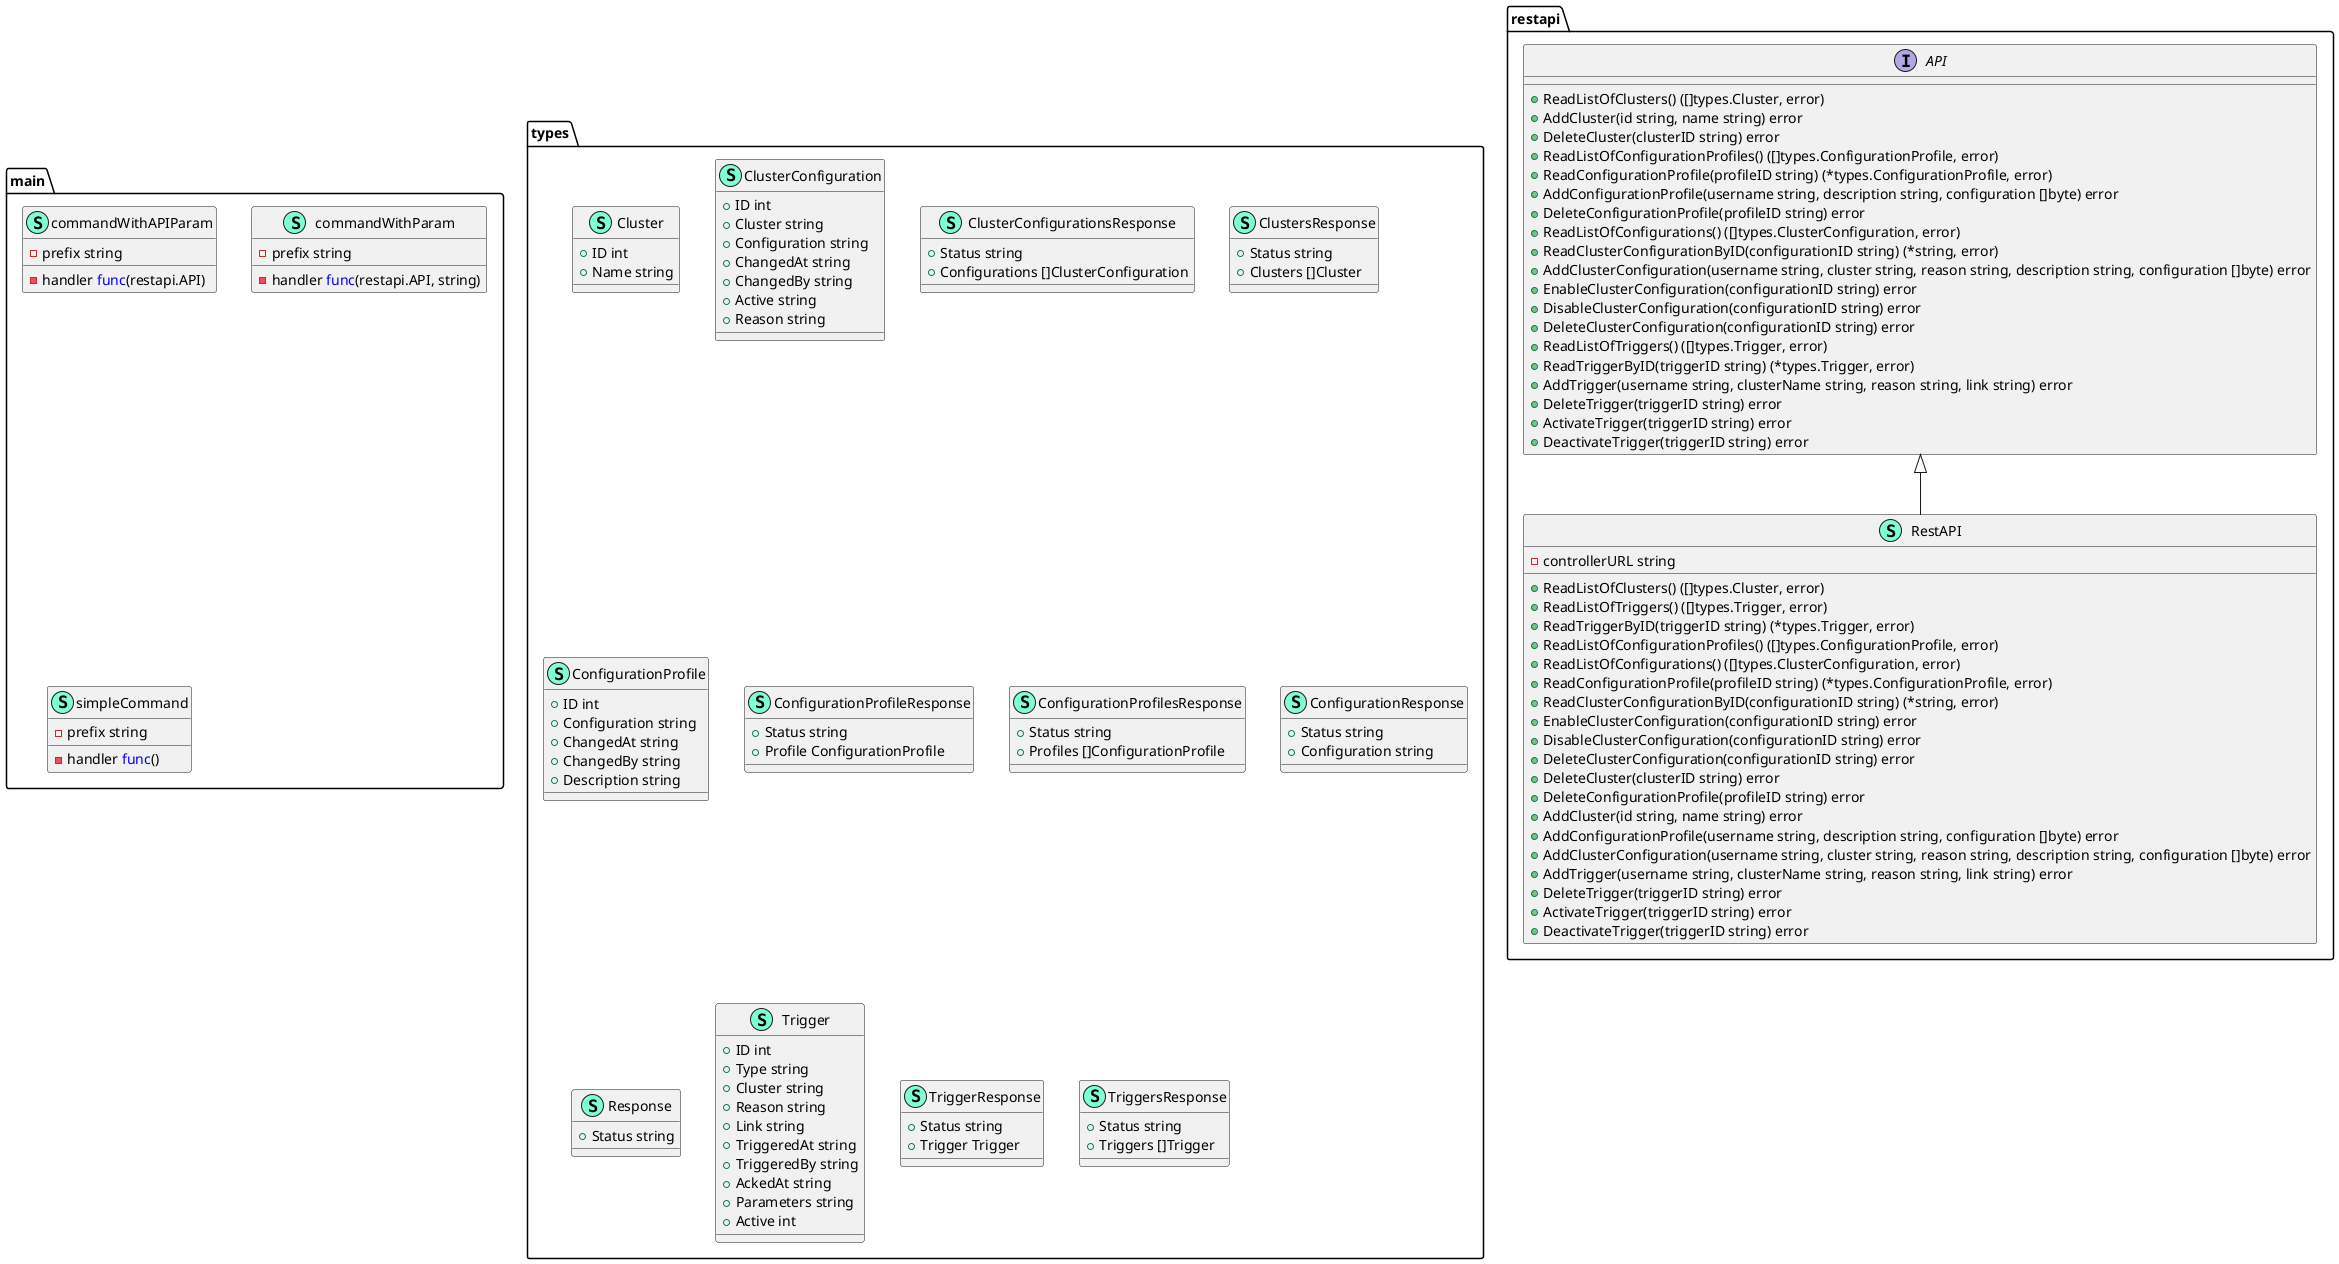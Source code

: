 @startuml
namespace main {
    class commandWithAPIParam << (S,Aquamarine) >> {
        - prefix string
        - handler <font color=blue>func</font>(restapi.API) 

    }
    class commandWithParam << (S,Aquamarine) >> {
        - prefix string
        - handler <font color=blue>func</font>(restapi.API, string) 

    }
    class simpleCommand << (S,Aquamarine) >> {
        - prefix string
        - handler <font color=blue>func</font>() 

    }
}


namespace restapi {
    interface API  {
        + ReadListOfClusters() ([]types.Cluster, error)
        + AddCluster(id string, name string) error
        + DeleteCluster(clusterID string) error
        + ReadListOfConfigurationProfiles() ([]types.ConfigurationProfile, error)
        + ReadConfigurationProfile(profileID string) (*types.ConfigurationProfile, error)
        + AddConfigurationProfile(username string, description string, configuration []byte) error
        + DeleteConfigurationProfile(profileID string) error
        + ReadListOfConfigurations() ([]types.ClusterConfiguration, error)
        + ReadClusterConfigurationByID(configurationID string) (*string, error)
        + AddClusterConfiguration(username string, cluster string, reason string, description string, configuration []byte) error
        + EnableClusterConfiguration(configurationID string) error
        + DisableClusterConfiguration(configurationID string) error
        + DeleteClusterConfiguration(configurationID string) error
        + ReadListOfTriggers() ([]types.Trigger, error)
        + ReadTriggerByID(triggerID string) (*types.Trigger, error)
        + AddTrigger(username string, clusterName string, reason string, link string) error
        + DeleteTrigger(triggerID string) error
        + ActivateTrigger(triggerID string) error
        + DeactivateTrigger(triggerID string) error

    }
    class RestAPI << (S,Aquamarine) >> {
        - controllerURL string

        + ReadListOfClusters() ([]types.Cluster, error)
        + ReadListOfTriggers() ([]types.Trigger, error)
        + ReadTriggerByID(triggerID string) (*types.Trigger, error)
        + ReadListOfConfigurationProfiles() ([]types.ConfigurationProfile, error)
        + ReadListOfConfigurations() ([]types.ClusterConfiguration, error)
        + ReadConfigurationProfile(profileID string) (*types.ConfigurationProfile, error)
        + ReadClusterConfigurationByID(configurationID string) (*string, error)
        + EnableClusterConfiguration(configurationID string) error
        + DisableClusterConfiguration(configurationID string) error
        + DeleteClusterConfiguration(configurationID string) error
        + DeleteCluster(clusterID string) error
        + DeleteConfigurationProfile(profileID string) error
        + AddCluster(id string, name string) error
        + AddConfigurationProfile(username string, description string, configuration []byte) error
        + AddClusterConfiguration(username string, cluster string, reason string, description string, configuration []byte) error
        + AddTrigger(username string, clusterName string, reason string, link string) error
        + DeleteTrigger(triggerID string) error
        + ActivateTrigger(triggerID string) error
        + DeactivateTrigger(triggerID string) error

    }
}

"restapi.API" <|-- "restapi.RestAPI"

namespace types {
    class Cluster << (S,Aquamarine) >> {
        + ID int
        + Name string

    }
    class ClusterConfiguration << (S,Aquamarine) >> {
        + ID int
        + Cluster string
        + Configuration string
        + ChangedAt string
        + ChangedBy string
        + Active string
        + Reason string

    }
    class ClusterConfigurationsResponse << (S,Aquamarine) >> {
        + Status string
        + Configurations []ClusterConfiguration

    }
    class ClustersResponse << (S,Aquamarine) >> {
        + Status string
        + Clusters []Cluster

    }
    class ConfigurationProfile << (S,Aquamarine) >> {
        + ID int
        + Configuration string
        + ChangedAt string
        + ChangedBy string
        + Description string

    }
    class ConfigurationProfileResponse << (S,Aquamarine) >> {
        + Status string
        + Profile ConfigurationProfile

    }
    class ConfigurationProfilesResponse << (S,Aquamarine) >> {
        + Status string
        + Profiles []ConfigurationProfile

    }
    class ConfigurationResponse << (S,Aquamarine) >> {
        + Status string
        + Configuration string

    }
    class Response << (S,Aquamarine) >> {
        + Status string

    }
    class Trigger << (S,Aquamarine) >> {
        + ID int
        + Type string
        + Cluster string
        + Reason string
        + Link string
        + TriggeredAt string
        + TriggeredBy string
        + AckedAt string
        + Parameters string
        + Active int

    }
    class TriggerResponse << (S,Aquamarine) >> {
        + Status string
        + Trigger Trigger

    }
    class TriggersResponse << (S,Aquamarine) >> {
        + Status string
        + Triggers []Trigger

    }
}


@enduml
